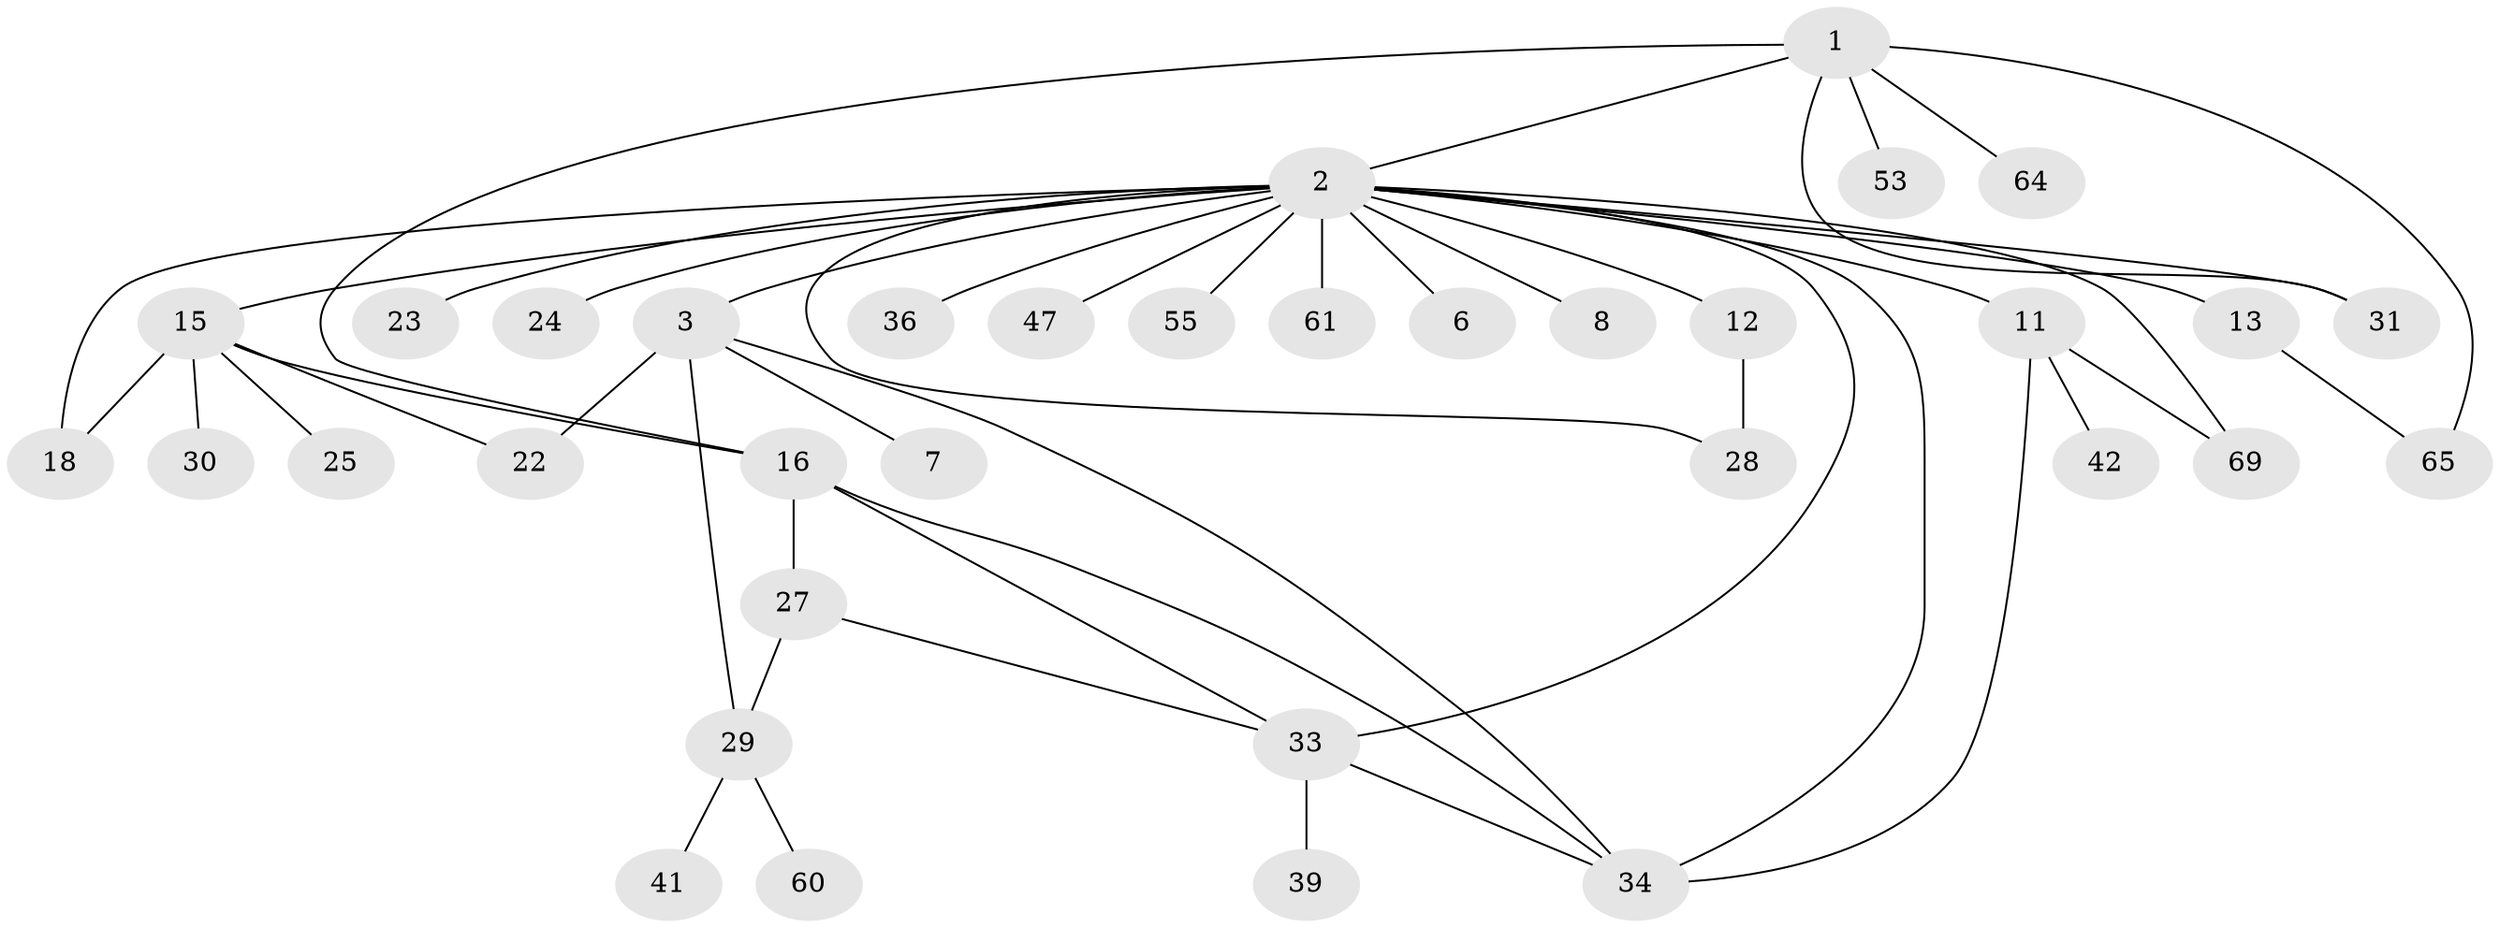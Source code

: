 // original degree distribution, {6: 0.02857142857142857, 21: 0.014285714285714285, 7: 0.04285714285714286, 1: 0.4857142857142857, 3: 0.08571428571428572, 5: 0.02857142857142857, 4: 0.05714285714285714, 2: 0.24285714285714285, 8: 0.014285714285714285}
// Generated by graph-tools (version 1.1) at 2025/14/03/09/25 04:14:47]
// undirected, 35 vertices, 48 edges
graph export_dot {
graph [start="1"]
  node [color=gray90,style=filled];
  1;
  2 [super="+5+9+4+21+17+35+26+10"];
  3 [super="+58"];
  6;
  7;
  8;
  11;
  12 [super="+49"];
  13;
  15 [super="+45"];
  16 [super="+20+67+51+19"];
  18;
  22;
  23;
  24;
  25;
  27 [super="+48"];
  28 [super="+32"];
  29;
  30;
  31;
  33 [super="+54+50+52+38"];
  34 [super="+68+46+43"];
  36;
  39;
  41;
  42;
  47 [super="+59"];
  53;
  55;
  60;
  61;
  64;
  65;
  69;
  1 -- 2;
  1 -- 31;
  1 -- 53;
  1 -- 64;
  1 -- 65;
  1 -- 16;
  2 -- 3;
  2 -- 8;
  2 -- 13;
  2 -- 15;
  2 -- 24;
  2 -- 31;
  2 -- 47 [weight=2];
  2 -- 55;
  2 -- 61;
  2 -- 69;
  2 -- 18;
  2 -- 34;
  2 -- 23;
  2 -- 28;
  2 -- 33;
  2 -- 12;
  2 -- 11;
  2 -- 6;
  2 -- 36;
  3 -- 7;
  3 -- 22;
  3 -- 29;
  3 -- 34;
  11 -- 42;
  11 -- 69;
  11 -- 34;
  12 -- 28;
  13 -- 65;
  15 -- 16;
  15 -- 18;
  15 -- 22;
  15 -- 25;
  15 -- 30;
  16 -- 34;
  16 -- 33;
  16 -- 27;
  27 -- 29;
  27 -- 33;
  29 -- 41;
  29 -- 60;
  33 -- 39;
  33 -- 34;
}
